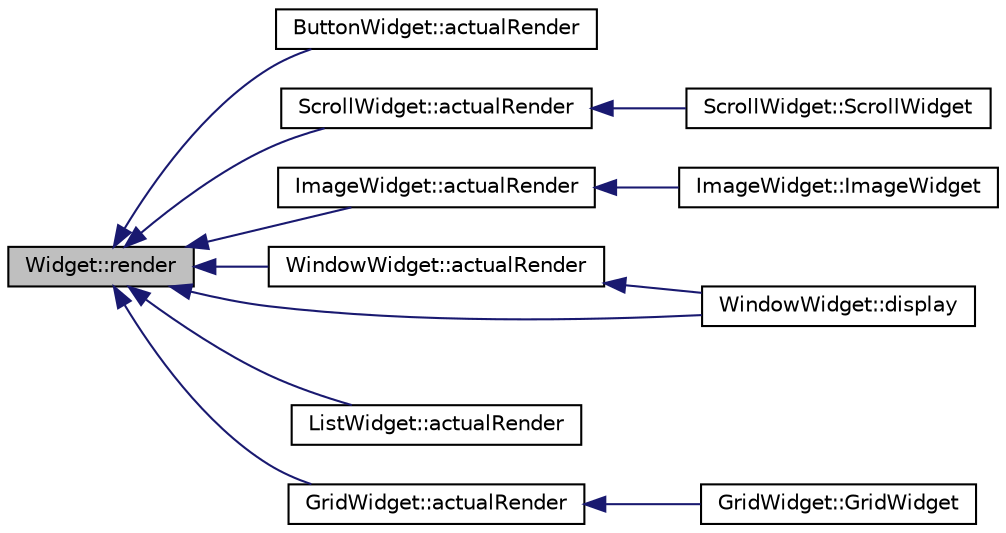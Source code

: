 digraph "Widget::render"
{
 // INTERACTIVE_SVG=YES
  edge [fontname="Helvetica",fontsize="10",labelfontname="Helvetica",labelfontsize="10"];
  node [fontname="Helvetica",fontsize="10",shape=record];
  rankdir="LR";
  Node174 [label="Widget::render",height=0.2,width=0.4,color="black", fillcolor="grey75", style="filled", fontcolor="black"];
  Node174 -> Node175 [dir="back",color="midnightblue",fontsize="10",style="solid",fontname="Helvetica"];
  Node175 [label="ButtonWidget::actualRender",height=0.2,width=0.4,color="black", fillcolor="white", style="filled",URL="$class_button_widget.html#a982bd9ccd6e7b8cb632efafd76309125"];
  Node174 -> Node176 [dir="back",color="midnightblue",fontsize="10",style="solid",fontname="Helvetica"];
  Node176 [label="ScrollWidget::actualRender",height=0.2,width=0.4,color="black", fillcolor="white", style="filled",URL="$class_scroll_widget.html#a7e5e4571d6ed8bc20eedeac1493120bd"];
  Node176 -> Node177 [dir="back",color="midnightblue",fontsize="10",style="solid",fontname="Helvetica"];
  Node177 [label="ScrollWidget::ScrollWidget",height=0.2,width=0.4,color="black", fillcolor="white", style="filled",URL="$class_scroll_widget.html#a8cd1d59b24aff85a353e86e24425e94d"];
  Node174 -> Node178 [dir="back",color="midnightblue",fontsize="10",style="solid",fontname="Helvetica"];
  Node178 [label="ImageWidget::actualRender",height=0.2,width=0.4,color="black", fillcolor="white", style="filled",URL="$class_image_widget.html#ac80b8e013edc3cda5e1413cbd174b2cb"];
  Node178 -> Node179 [dir="back",color="midnightblue",fontsize="10",style="solid",fontname="Helvetica"];
  Node179 [label="ImageWidget::ImageWidget",height=0.2,width=0.4,color="black", fillcolor="white", style="filled",URL="$class_image_widget.html#a0691c9bec182528fb06d42d21bc859fe"];
  Node174 -> Node180 [dir="back",color="midnightblue",fontsize="10",style="solid",fontname="Helvetica"];
  Node180 [label="WindowWidget::actualRender",height=0.2,width=0.4,color="black", fillcolor="white", style="filled",URL="$class_window_widget.html#aaec9f66e42abae3db2c28b4d153f4102"];
  Node180 -> Node181 [dir="back",color="midnightblue",fontsize="10",style="solid",fontname="Helvetica"];
  Node181 [label="WindowWidget::display",height=0.2,width=0.4,color="black", fillcolor="white", style="filled",URL="$class_window_widget.html#aaeb6c16306f82469d443182594a8ef8e"];
  Node174 -> Node182 [dir="back",color="midnightblue",fontsize="10",style="solid",fontname="Helvetica"];
  Node182 [label="ListWidget::actualRender",height=0.2,width=0.4,color="black", fillcolor="white", style="filled",URL="$class_list_widget.html#a8fbbe5bd2879acc726ec4ecbb87a3da8"];
  Node174 -> Node183 [dir="back",color="midnightblue",fontsize="10",style="solid",fontname="Helvetica"];
  Node183 [label="GridWidget::actualRender",height=0.2,width=0.4,color="black", fillcolor="white", style="filled",URL="$class_grid_widget.html#ad2b2565b4ef8046f6886d09698567a18"];
  Node183 -> Node184 [dir="back",color="midnightblue",fontsize="10",style="solid",fontname="Helvetica"];
  Node184 [label="GridWidget::GridWidget",height=0.2,width=0.4,color="black", fillcolor="white", style="filled",URL="$class_grid_widget.html#ae03af738f5dddd2e8ea1b08b2de4ee8b"];
  Node174 -> Node181 [dir="back",color="midnightblue",fontsize="10",style="solid",fontname="Helvetica"];
}
